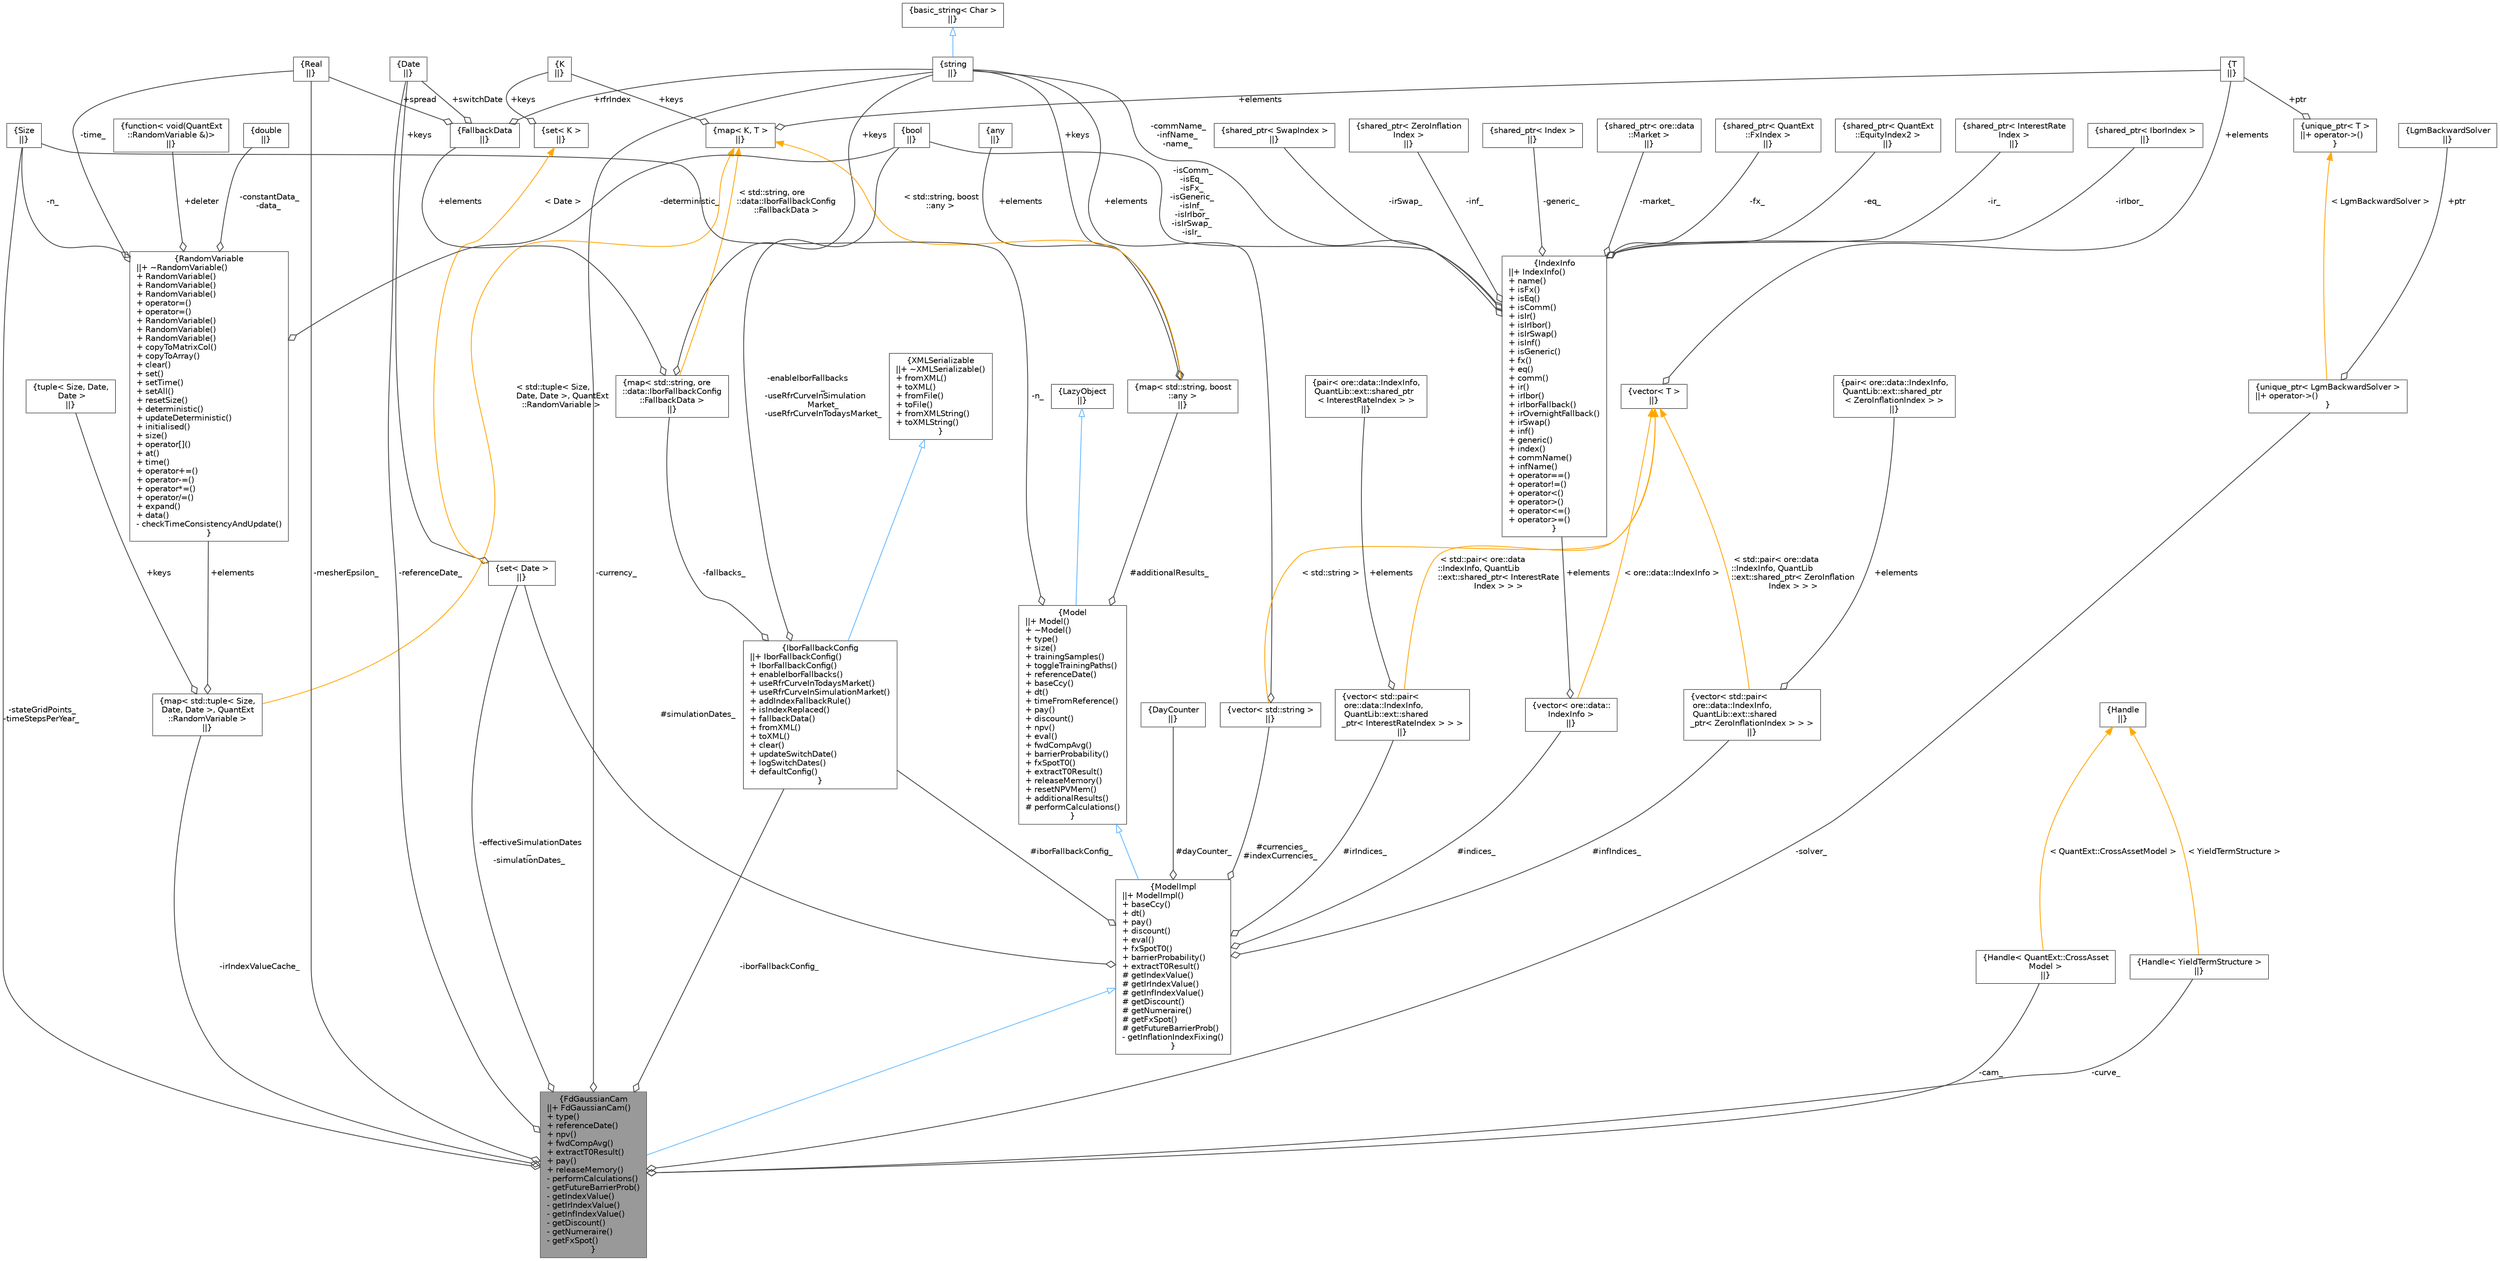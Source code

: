 digraph "FdGaussianCam"
{
 // INTERACTIVE_SVG=YES
 // LATEX_PDF_SIZE
  bgcolor="transparent";
  edge [fontname=Helvetica,fontsize=10,labelfontname=Helvetica,labelfontsize=10];
  node [fontname=Helvetica,fontsize=10,shape=box,height=0.2,width=0.4];
  Node1 [label="{FdGaussianCam\n||+ FdGaussianCam()\l+ type()\l+ referenceDate()\l+ npv()\l+ fwdCompAvg()\l+ extractT0Result()\l+ pay()\l+ releaseMemory()\l- performCalculations()\l- getFutureBarrierProb()\l- getIndexValue()\l- getIrIndexValue()\l- getInfIndexValue()\l- getDiscount()\l- getNumeraire()\l- getFxSpot()\l}",height=0.2,width=0.4,color="gray40", fillcolor="grey60", style="filled", fontcolor="black",tooltip=" "];
  Node2 -> Node1 [dir="back",color="steelblue1",style="solid",arrowtail="onormal"];
  Node2 [label="{ModelImpl\n||+ ModelImpl()\l+ baseCcy()\l+ dt()\l+ pay()\l+ discount()\l+ eval()\l+ fxSpotT0()\l+ barrierProbability()\l+ extractT0Result()\l# getIndexValue()\l# getIrIndexValue()\l# getInfIndexValue()\l# getDiscount()\l# getNumeraire()\l# getFxSpot()\l# getFutureBarrierProb()\l- getInflationIndexFixing()\l}",height=0.2,width=0.4,color="gray40", fillcolor="white", style="filled",URL="$classore_1_1data_1_1_model_impl.html",tooltip=" "];
  Node3 -> Node2 [dir="back",color="steelblue1",style="solid",arrowtail="onormal"];
  Node3 [label="{Model\n||+ Model()\l+ ~Model()\l+ type()\l+ size()\l+ trainingSamples()\l+ toggleTrainingPaths()\l+ referenceDate()\l+ baseCcy()\l+ dt()\l+ timeFromReference()\l+ pay()\l+ discount()\l+ npv()\l+ eval()\l+ fwdCompAvg()\l+ barrierProbability()\l+ fxSpotT0()\l+ extractT0Result()\l+ releaseMemory()\l+ resetNPVMem()\l+ additionalResults()\l# performCalculations()\l}",height=0.2,width=0.4,color="gray40", fillcolor="white", style="filled",URL="$classore_1_1data_1_1_model.html",tooltip=" "];
  Node4 -> Node3 [dir="back",color="steelblue1",style="solid",arrowtail="onormal"];
  Node4 [label="{LazyObject\n||}",height=0.2,width=0.4,color="gray40", fillcolor="white", style="filled",URL="$class_lazy_object.html",tooltip=" "];
  Node5 -> Node3 [color="grey25",style="solid",label=" #additionalResults_" ,arrowhead="odiamond"];
  Node5 [label="{map\< std::string, boost\l::any \>\n||}",height=0.2,width=0.4,color="gray40", fillcolor="white", style="filled",tooltip=" "];
  Node6 -> Node5 [color="grey25",style="solid",label=" +keys" ,arrowhead="odiamond"];
  Node6 [label="{string\n||}",height=0.2,width=0.4,color="gray40", fillcolor="white", style="filled",tooltip=" "];
  Node7 -> Node6 [dir="back",color="steelblue1",style="solid",arrowtail="onormal"];
  Node7 [label="{basic_string\< Char \>\n||}",height=0.2,width=0.4,color="gray40", fillcolor="white", style="filled",tooltip=" "];
  Node8 -> Node5 [color="grey25",style="solid",label=" +elements" ,arrowhead="odiamond"];
  Node8 [label="{any\n||}",height=0.2,width=0.4,color="gray40", fillcolor="white", style="filled",tooltip=" "];
  Node9 -> Node5 [dir="back",color="orange",style="solid",label=" \< std::string, boost\l::any \>" ];
  Node9 [label="{map\< K, T \>\n||}",height=0.2,width=0.4,color="gray40", fillcolor="white", style="filled",tooltip=" "];
  Node10 -> Node9 [color="grey25",style="solid",label=" +keys" ,arrowhead="odiamond"];
  Node10 [label="{K\n||}",height=0.2,width=0.4,color="gray40", fillcolor="white", style="filled",tooltip=" "];
  Node11 -> Node9 [color="grey25",style="solid",label=" +elements" ,arrowhead="odiamond"];
  Node11 [label="{T\n||}",height=0.2,width=0.4,color="gray40", fillcolor="white", style="filled",tooltip=" "];
  Node12 -> Node3 [color="grey25",style="solid",label=" -n_" ,arrowhead="odiamond"];
  Node12 [label="{Size\n||}",height=0.2,width=0.4,color="gray40", fillcolor="white", style="filled",tooltip=" "];
  Node13 -> Node2 [color="grey25",style="solid",label=" #dayCounter_" ,arrowhead="odiamond"];
  Node13 [label="{DayCounter\n||}",height=0.2,width=0.4,color="gray40", fillcolor="white", style="filled",tooltip=" "];
  Node14 -> Node2 [color="grey25",style="solid",label=" #currencies_\n#indexCurrencies_" ,arrowhead="odiamond"];
  Node14 [label="{vector\< std::string \>\n||}",height=0.2,width=0.4,color="gray40", fillcolor="white", style="filled",tooltip=" "];
  Node6 -> Node14 [color="grey25",style="solid",label=" +elements" ,arrowhead="odiamond"];
  Node15 -> Node14 [dir="back",color="orange",style="solid",label=" \< std::string \>" ];
  Node15 [label="{vector\< T \>\n||}",height=0.2,width=0.4,color="gray40", fillcolor="white", style="filled",tooltip=" "];
  Node11 -> Node15 [color="grey25",style="solid",label=" +elements" ,arrowhead="odiamond"];
  Node16 -> Node2 [color="grey25",style="solid",label=" #simulationDates_" ,arrowhead="odiamond"];
  Node16 [label="{set\< Date \>\n||}",height=0.2,width=0.4,color="gray40", fillcolor="white", style="filled",tooltip=" "];
  Node17 -> Node16 [color="grey25",style="solid",label=" +keys" ,arrowhead="odiamond"];
  Node17 [label="{Date\n||}",height=0.2,width=0.4,color="gray40", fillcolor="white", style="filled",tooltip=" "];
  Node18 -> Node16 [dir="back",color="orange",style="solid",label=" \< Date \>" ];
  Node18 [label="{set\< K \>\n||}",height=0.2,width=0.4,color="gray40", fillcolor="white", style="filled",tooltip=" "];
  Node10 -> Node18 [color="grey25",style="solid",label=" +keys" ,arrowhead="odiamond"];
  Node19 -> Node2 [color="grey25",style="solid",label=" #iborFallbackConfig_" ,arrowhead="odiamond"];
  Node19 [label="{IborFallbackConfig\n||+ IborFallbackConfig()\l+ IborFallbackConfig()\l+ enableIborFallbacks()\l+ useRfrCurveInTodaysMarket()\l+ useRfrCurveInSimulationMarket()\l+ addIndexFallbackRule()\l+ isIndexReplaced()\l+ fallbackData()\l+ fromXML()\l+ toXML()\l+ clear()\l+ updateSwitchDate()\l+ logSwitchDates()\l+ defaultConfig()\l}",height=0.2,width=0.4,color="gray40", fillcolor="white", style="filled",URL="$classore_1_1data_1_1_ibor_fallback_config.html",tooltip=" "];
  Node20 -> Node19 [dir="back",color="steelblue1",style="solid",arrowtail="onormal"];
  Node20 [label="{XMLSerializable\n||+ ~XMLSerializable()\l+ fromXML()\l+ toXML()\l+ fromFile()\l+ toFile()\l+ fromXMLString()\l+ toXMLString()\l}",height=0.2,width=0.4,color="gray40", fillcolor="white", style="filled",URL="$classore_1_1data_1_1_x_m_l_serializable.html",tooltip="Base class for all serializable classes."];
  Node21 -> Node19 [color="grey25",style="solid",label=" -enableIborFallbacks\l_\n-useRfrCurveInSimulation\lMarket_\n-useRfrCurveInTodaysMarket_" ,arrowhead="odiamond"];
  Node21 [label="{bool\n||}",height=0.2,width=0.4,color="gray40", fillcolor="white", style="filled",URL="$classbool.html",tooltip=" "];
  Node22 -> Node19 [color="grey25",style="solid",label=" -fallbacks_" ,arrowhead="odiamond"];
  Node22 [label="{map\< std::string, ore\l::data::IborFallbackConfig\l::FallbackData \>\n||}",height=0.2,width=0.4,color="gray40", fillcolor="white", style="filled",tooltip=" "];
  Node6 -> Node22 [color="grey25",style="solid",label=" +keys" ,arrowhead="odiamond"];
  Node23 -> Node22 [color="grey25",style="solid",label=" +elements" ,arrowhead="odiamond"];
  Node23 [label="{FallbackData\n||}",height=0.2,width=0.4,color="gray40", fillcolor="white", style="filled",URL="$structore_1_1data_1_1_ibor_fallback_config_1_1_fallback_data.html",tooltip=" "];
  Node6 -> Node23 [color="grey25",style="solid",label=" +rfrIndex" ,arrowhead="odiamond"];
  Node24 -> Node23 [color="grey25",style="solid",label=" +spread" ,arrowhead="odiamond"];
  Node24 [label="{Real\n||}",height=0.2,width=0.4,color="gray40", fillcolor="white", style="filled",tooltip=" "];
  Node17 -> Node23 [color="grey25",style="solid",label=" +switchDate" ,arrowhead="odiamond"];
  Node9 -> Node22 [dir="back",color="orange",style="solid",label=" \< std::string, ore\l::data::IborFallbackConfig\l::FallbackData \>" ];
  Node25 -> Node2 [color="grey25",style="solid",label=" #irIndices_" ,arrowhead="odiamond"];
  Node25 [label="{vector\< std::pair\<\l ore::data::IndexInfo,\l QuantLib::ext::shared\l_ptr\< InterestRateIndex \> \> \>\n||}",height=0.2,width=0.4,color="gray40", fillcolor="white", style="filled",tooltip=" "];
  Node26 -> Node25 [color="grey25",style="solid",label=" +elements" ,arrowhead="odiamond"];
  Node26 [label="{pair\< ore::data::IndexInfo,\l QuantLib::ext::shared_ptr\l\< InterestRateIndex \> \>\n||}",height=0.2,width=0.4,color="gray40", fillcolor="white", style="filled",tooltip=" "];
  Node15 -> Node25 [dir="back",color="orange",style="solid",label=" \< std::pair\< ore::data\l::IndexInfo, QuantLib\l::ext::shared_ptr\< InterestRate\lIndex \> \> \>" ];
  Node27 -> Node2 [color="grey25",style="solid",label=" #infIndices_" ,arrowhead="odiamond"];
  Node27 [label="{vector\< std::pair\<\l ore::data::IndexInfo,\l QuantLib::ext::shared\l_ptr\< ZeroInflationIndex \> \> \>\n||}",height=0.2,width=0.4,color="gray40", fillcolor="white", style="filled",tooltip=" "];
  Node28 -> Node27 [color="grey25",style="solid",label=" +elements" ,arrowhead="odiamond"];
  Node28 [label="{pair\< ore::data::IndexInfo,\l QuantLib::ext::shared_ptr\l\< ZeroInflationIndex \> \>\n||}",height=0.2,width=0.4,color="gray40", fillcolor="white", style="filled",tooltip=" "];
  Node15 -> Node27 [dir="back",color="orange",style="solid",label=" \< std::pair\< ore::data\l::IndexInfo, QuantLib\l::ext::shared_ptr\< ZeroInflation\lIndex \> \> \>" ];
  Node29 -> Node2 [color="grey25",style="solid",label=" #indices_" ,arrowhead="odiamond"];
  Node29 [label="{vector\< ore::data::\lIndexInfo \>\n||}",height=0.2,width=0.4,color="gray40", fillcolor="white", style="filled",tooltip=" "];
  Node30 -> Node29 [color="grey25",style="solid",label=" +elements" ,arrowhead="odiamond"];
  Node30 [label="{IndexInfo\n||+ IndexInfo()\l+ name()\l+ isFx()\l+ isEq()\l+ isComm()\l+ isIr()\l+ isIrIbor()\l+ isIrSwap()\l+ isInf()\l+ isGeneric()\l+ fx()\l+ eq()\l+ comm()\l+ ir()\l+ irIbor()\l+ irIborFallback()\l+ irOvernightFallback()\l+ irSwap()\l+ inf()\l+ generic()\l+ index()\l+ commName()\l+ infName()\l+ operator==()\l+ operator!=()\l+ operator\<()\l+ operator\>()\l+ operator\<=()\l+ operator\>=()\l}",height=0.2,width=0.4,color="gray40", fillcolor="white", style="filled",URL="$classore_1_1data_1_1_index_info.html",tooltip=" "];
  Node6 -> Node30 [color="grey25",style="solid",label=" -commName_\n-infName_\n-name_" ,arrowhead="odiamond"];
  Node31 -> Node30 [color="grey25",style="solid",label=" -market_" ,arrowhead="odiamond"];
  Node31 [label="{shared_ptr\< ore::data\l::Market \>\n||}",height=0.2,width=0.4,color="gray40", fillcolor="white", style="filled",tooltip=" "];
  Node21 -> Node30 [color="grey25",style="solid",label=" -isComm_\n-isEq_\n-isFx_\n-isGeneric_\n-isInf_\n-isIrIbor_\n-isIrSwap_\n-isIr_" ,arrowhead="odiamond"];
  Node32 -> Node30 [color="grey25",style="solid",label=" -fx_" ,arrowhead="odiamond"];
  Node32 [label="{shared_ptr\< QuantExt\l::FxIndex \>\n||}",height=0.2,width=0.4,color="gray40", fillcolor="white", style="filled",tooltip=" "];
  Node33 -> Node30 [color="grey25",style="solid",label=" -eq_" ,arrowhead="odiamond"];
  Node33 [label="{shared_ptr\< QuantExt\l::EquityIndex2 \>\n||}",height=0.2,width=0.4,color="gray40", fillcolor="white", style="filled",tooltip=" "];
  Node34 -> Node30 [color="grey25",style="solid",label=" -ir_" ,arrowhead="odiamond"];
  Node34 [label="{shared_ptr\< InterestRate\lIndex \>\n||}",height=0.2,width=0.4,color="gray40", fillcolor="white", style="filled",tooltip=" "];
  Node35 -> Node30 [color="grey25",style="solid",label=" -irIbor_" ,arrowhead="odiamond"];
  Node35 [label="{shared_ptr\< IborIndex \>\n||}",height=0.2,width=0.4,color="gray40", fillcolor="white", style="filled",tooltip=" "];
  Node36 -> Node30 [color="grey25",style="solid",label=" -irSwap_" ,arrowhead="odiamond"];
  Node36 [label="{shared_ptr\< SwapIndex \>\n||}",height=0.2,width=0.4,color="gray40", fillcolor="white", style="filled",tooltip=" "];
  Node37 -> Node30 [color="grey25",style="solid",label=" -inf_" ,arrowhead="odiamond"];
  Node37 [label="{shared_ptr\< ZeroInflation\lIndex \>\n||}",height=0.2,width=0.4,color="gray40", fillcolor="white", style="filled",tooltip=" "];
  Node38 -> Node30 [color="grey25",style="solid",label=" -generic_" ,arrowhead="odiamond"];
  Node38 [label="{shared_ptr\< Index \>\n||}",height=0.2,width=0.4,color="gray40", fillcolor="white", style="filled",tooltip=" "];
  Node15 -> Node29 [dir="back",color="orange",style="solid",label=" \< ore::data::IndexInfo \>" ];
  Node39 -> Node1 [color="grey25",style="solid",label=" -cam_" ,arrowhead="odiamond"];
  Node39 [label="{Handle\< QuantExt::CrossAsset\lModel \>\n||}",height=0.2,width=0.4,color="gray40", fillcolor="white", style="filled",tooltip=" "];
  Node40 -> Node39 [dir="back",color="orange",style="solid",label=" \< QuantExt::CrossAssetModel \>" ];
  Node40 [label="{Handle\n||}",height=0.2,width=0.4,color="gray40", fillcolor="white", style="filled",tooltip=" "];
  Node6 -> Node1 [color="grey25",style="solid",label=" -currency_" ,arrowhead="odiamond"];
  Node41 -> Node1 [color="grey25",style="solid",label=" -curve_" ,arrowhead="odiamond"];
  Node41 [label="{Handle\< YieldTermStructure \>\n||}",height=0.2,width=0.4,color="gray40", fillcolor="white", style="filled",tooltip=" "];
  Node40 -> Node41 [dir="back",color="orange",style="solid",label=" \< YieldTermStructure \>" ];
  Node16 -> Node1 [color="grey25",style="solid",label=" -effectiveSimulationDates\l_\n-simulationDates_" ,arrowhead="odiamond"];
  Node12 -> Node1 [color="grey25",style="solid",label=" -stateGridPoints_\n-timeStepsPerYear_" ,arrowhead="odiamond"];
  Node24 -> Node1 [color="grey25",style="solid",label=" -mesherEpsilon_" ,arrowhead="odiamond"];
  Node19 -> Node1 [color="grey25",style="solid",label=" -iborFallbackConfig_" ,arrowhead="odiamond"];
  Node17 -> Node1 [color="grey25",style="solid",label=" -referenceDate_" ,arrowhead="odiamond"];
  Node42 -> Node1 [color="grey25",style="solid",label=" -solver_" ,arrowhead="odiamond"];
  Node42 [label="{unique_ptr\< LgmBackwardSolver \>\n||+ operator-\>()\l}",height=0.2,width=0.4,color="gray40", fillcolor="white", style="filled",tooltip=" "];
  Node43 -> Node42 [color="grey25",style="solid",label=" +ptr" ,arrowhead="odiamond"];
  Node43 [label="{LgmBackwardSolver\n||}",height=0.2,width=0.4,color="gray40", fillcolor="white", style="filled",tooltip=" "];
  Node44 -> Node42 [dir="back",color="orange",style="solid",label=" \< LgmBackwardSolver \>" ];
  Node44 [label="{unique_ptr\< T \>\n||+ operator-\>()\l}",height=0.2,width=0.4,color="gray40", fillcolor="white", style="filled",tooltip=" "];
  Node11 -> Node44 [color="grey25",style="solid",label=" +ptr" ,arrowhead="odiamond"];
  Node45 -> Node1 [color="grey25",style="solid",label=" -irIndexValueCache_" ,arrowhead="odiamond"];
  Node45 [label="{map\< std::tuple\< Size,\l Date, Date \>, QuantExt\l::RandomVariable \>\n||}",height=0.2,width=0.4,color="gray40", fillcolor="white", style="filled",tooltip=" "];
  Node46 -> Node45 [color="grey25",style="solid",label=" +keys" ,arrowhead="odiamond"];
  Node46 [label="{tuple\< Size, Date,\l Date \>\n||}",height=0.2,width=0.4,color="gray40", fillcolor="white", style="filled",tooltip=" "];
  Node47 -> Node45 [color="grey25",style="solid",label=" +elements" ,arrowhead="odiamond"];
  Node47 [label="{RandomVariable\n||+ ~RandomVariable()\l+ RandomVariable()\l+ RandomVariable()\l+ RandomVariable()\l+ operator=()\l+ operator=()\l+ RandomVariable()\l+ RandomVariable()\l+ RandomVariable()\l+ copyToMatrixCol()\l+ copyToArray()\l+ clear()\l+ set()\l+ setTime()\l+ setAll()\l+ resetSize()\l+ deterministic()\l+ updateDeterministic()\l+ initialised()\l+ size()\l+ operator[]()\l+ at()\l+ time()\l+ operator+=()\l+ operator-=()\l+ operator*=()\l+ operator/=()\l+ expand()\l+ data()\l- checkTimeConsistencyAndUpdate()\l}",height=0.2,width=0.4,color="gray40", fillcolor="white", style="filled",URL="C:/dev/ORE/documentation/QuantExt/doc/quantext.tag$struct_quant_ext_1_1_random_variable.html",tooltip=" "];
  Node48 -> Node47 [color="grey25",style="solid",label=" +deleter" ,arrowhead="odiamond"];
  Node48 [label="{function\< void(QuantExt\l::RandomVariable &)\>\n||}",height=0.2,width=0.4,color="gray40", fillcolor="white", style="filled",tooltip=" "];
  Node12 -> Node47 [color="grey25",style="solid",label=" -n_" ,arrowhead="odiamond"];
  Node49 -> Node47 [color="grey25",style="solid",label=" -constantData_\n-data_" ,arrowhead="odiamond"];
  Node49 [label="{double\n||}",height=0.2,width=0.4,color="gray40", fillcolor="white", style="filled",tooltip=" "];
  Node21 -> Node47 [color="grey25",style="solid",label=" -deterministic_" ,arrowhead="odiamond"];
  Node24 -> Node47 [color="grey25",style="solid",label=" -time_" ,arrowhead="odiamond"];
  Node9 -> Node45 [dir="back",color="orange",style="solid",label=" \< std::tuple\< Size,\l Date, Date \>, QuantExt\l::RandomVariable \>" ];
}
